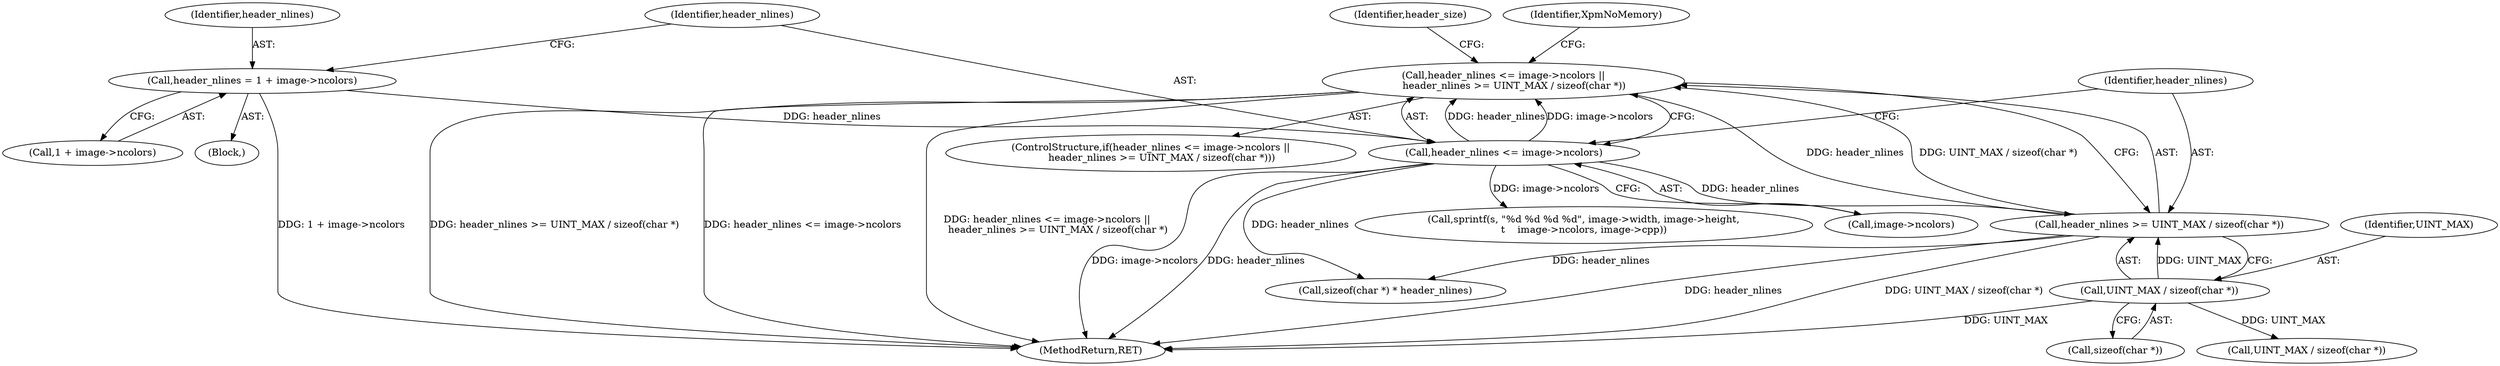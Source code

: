 digraph "0_libXpm_d1167418f0fd02a27f617ec5afd6db053afbe185@API" {
"1000185" [label="(Call,header_nlines <= image->ncolors ||\n       header_nlines >= UINT_MAX / sizeof(char *))"];
"1000186" [label="(Call,header_nlines <= image->ncolors)"];
"1000177" [label="(Call,header_nlines = 1 + image->ncolors)"];
"1000191" [label="(Call,header_nlines >= UINT_MAX / sizeof(char *))"];
"1000193" [label="(Call,UINT_MAX / sizeof(char *))"];
"1000191" [label="(Call,header_nlines >= UINT_MAX / sizeof(char *))"];
"1000188" [label="(Call,image->ncolors)"];
"1000193" [label="(Call,UINT_MAX / sizeof(char *))"];
"1000177" [label="(Call,header_nlines = 1 + image->ncolors)"];
"1000192" [label="(Identifier,header_nlines)"];
"1000187" [label="(Identifier,header_nlines)"];
"1000201" [label="(Call,sizeof(char *) * header_nlines)"];
"1000178" [label="(Identifier,header_nlines)"];
"1000184" [label="(ControlStructure,if(header_nlines <= image->ncolors ||\n       header_nlines >= UINT_MAX / sizeof(char *)))"];
"1000592" [label="(MethodReturn,RET)"];
"1000230" [label="(Call,sprintf(s, \"%d %d %d %d\", image->width, image->height,\n\t    image->ncolors, image->cpp))"];
"1000194" [label="(Identifier,UINT_MAX)"];
"1000195" [label="(Call,sizeof(char *))"];
"1000198" [label="(Identifier,XpmNoMemory)"];
"1000117" [label="(Block,)"];
"1000179" [label="(Call,1 + image->ncolors)"];
"1000208" [label="(Call,UINT_MAX / sizeof(char *))"];
"1000200" [label="(Identifier,header_size)"];
"1000186" [label="(Call,header_nlines <= image->ncolors)"];
"1000185" [label="(Call,header_nlines <= image->ncolors ||\n       header_nlines >= UINT_MAX / sizeof(char *))"];
"1000185" -> "1000184"  [label="AST: "];
"1000185" -> "1000186"  [label="CFG: "];
"1000185" -> "1000191"  [label="CFG: "];
"1000186" -> "1000185"  [label="AST: "];
"1000191" -> "1000185"  [label="AST: "];
"1000198" -> "1000185"  [label="CFG: "];
"1000200" -> "1000185"  [label="CFG: "];
"1000185" -> "1000592"  [label="DDG: header_nlines <= image->ncolors"];
"1000185" -> "1000592"  [label="DDG: header_nlines <= image->ncolors ||\n       header_nlines >= UINT_MAX / sizeof(char *)"];
"1000185" -> "1000592"  [label="DDG: header_nlines >= UINT_MAX / sizeof(char *)"];
"1000186" -> "1000185"  [label="DDG: header_nlines"];
"1000186" -> "1000185"  [label="DDG: image->ncolors"];
"1000191" -> "1000185"  [label="DDG: header_nlines"];
"1000191" -> "1000185"  [label="DDG: UINT_MAX / sizeof(char *)"];
"1000186" -> "1000188"  [label="CFG: "];
"1000187" -> "1000186"  [label="AST: "];
"1000188" -> "1000186"  [label="AST: "];
"1000192" -> "1000186"  [label="CFG: "];
"1000186" -> "1000592"  [label="DDG: image->ncolors"];
"1000186" -> "1000592"  [label="DDG: header_nlines"];
"1000177" -> "1000186"  [label="DDG: header_nlines"];
"1000186" -> "1000191"  [label="DDG: header_nlines"];
"1000186" -> "1000201"  [label="DDG: header_nlines"];
"1000186" -> "1000230"  [label="DDG: image->ncolors"];
"1000177" -> "1000117"  [label="AST: "];
"1000177" -> "1000179"  [label="CFG: "];
"1000178" -> "1000177"  [label="AST: "];
"1000179" -> "1000177"  [label="AST: "];
"1000187" -> "1000177"  [label="CFG: "];
"1000177" -> "1000592"  [label="DDG: 1 + image->ncolors"];
"1000191" -> "1000193"  [label="CFG: "];
"1000192" -> "1000191"  [label="AST: "];
"1000193" -> "1000191"  [label="AST: "];
"1000191" -> "1000592"  [label="DDG: UINT_MAX / sizeof(char *)"];
"1000191" -> "1000592"  [label="DDG: header_nlines"];
"1000193" -> "1000191"  [label="DDG: UINT_MAX"];
"1000191" -> "1000201"  [label="DDG: header_nlines"];
"1000193" -> "1000195"  [label="CFG: "];
"1000194" -> "1000193"  [label="AST: "];
"1000195" -> "1000193"  [label="AST: "];
"1000193" -> "1000592"  [label="DDG: UINT_MAX"];
"1000193" -> "1000208"  [label="DDG: UINT_MAX"];
}
